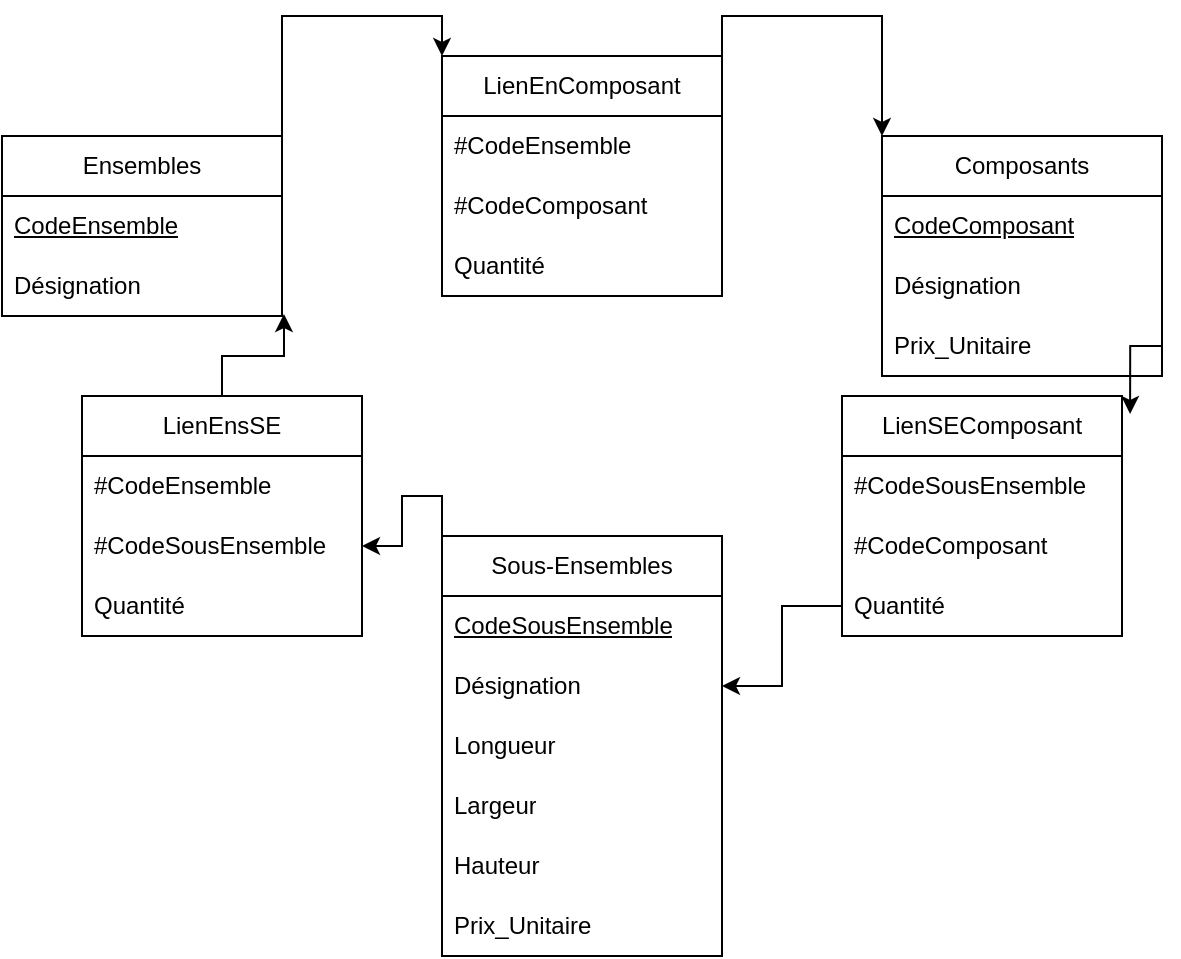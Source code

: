 <mxfile version="21.6.3" type="device">
  <diagram name="Page-1" id="o6u3XnCspXPUSue3W2f_">
    <mxGraphModel dx="698" dy="749" grid="1" gridSize="10" guides="1" tooltips="1" connect="1" arrows="1" fold="1" page="1" pageScale="1" pageWidth="827" pageHeight="1169" math="0" shadow="0">
      <root>
        <mxCell id="0" />
        <mxCell id="1" parent="0" />
        <mxCell id="3Ygba7Zgy7zeeDvcHO41-37" style="edgeStyle=orthogonalEdgeStyle;rounded=0;orthogonalLoop=1;jettySize=auto;html=1;exitX=1;exitY=0;exitDx=0;exitDy=0;entryX=0;entryY=0;entryDx=0;entryDy=0;" edge="1" parent="1" source="3Ygba7Zgy7zeeDvcHO41-1" target="3Ygba7Zgy7zeeDvcHO41-26">
          <mxGeometry relative="1" as="geometry" />
        </mxCell>
        <mxCell id="3Ygba7Zgy7zeeDvcHO41-1" value="Ensembles" style="swimlane;fontStyle=0;childLayout=stackLayout;horizontal=1;startSize=30;horizontalStack=0;resizeParent=1;resizeParentMax=0;resizeLast=0;collapsible=1;marginBottom=0;whiteSpace=wrap;html=1;" vertex="1" parent="1">
          <mxGeometry x="110" y="120" width="140" height="90" as="geometry" />
        </mxCell>
        <mxCell id="3Ygba7Zgy7zeeDvcHO41-2" value="&lt;u&gt;CodeEnsemble&lt;/u&gt;" style="text;strokeColor=none;fillColor=none;align=left;verticalAlign=middle;spacingLeft=4;spacingRight=4;overflow=hidden;points=[[0,0.5],[1,0.5]];portConstraint=eastwest;rotatable=0;whiteSpace=wrap;html=1;" vertex="1" parent="3Ygba7Zgy7zeeDvcHO41-1">
          <mxGeometry y="30" width="140" height="30" as="geometry" />
        </mxCell>
        <mxCell id="3Ygba7Zgy7zeeDvcHO41-3" value="Désignation" style="text;strokeColor=none;fillColor=none;align=left;verticalAlign=middle;spacingLeft=4;spacingRight=4;overflow=hidden;points=[[0,0.5],[1,0.5]];portConstraint=eastwest;rotatable=0;whiteSpace=wrap;html=1;" vertex="1" parent="3Ygba7Zgy7zeeDvcHO41-1">
          <mxGeometry y="60" width="140" height="30" as="geometry" />
        </mxCell>
        <mxCell id="3Ygba7Zgy7zeeDvcHO41-35" style="edgeStyle=orthogonalEdgeStyle;rounded=0;orthogonalLoop=1;jettySize=auto;html=1;exitX=0;exitY=0;exitDx=0;exitDy=0;entryX=1;entryY=0.5;entryDx=0;entryDy=0;" edge="1" parent="1" source="3Ygba7Zgy7zeeDvcHO41-6" target="3Ygba7Zgy7zeeDvcHO41-24">
          <mxGeometry relative="1" as="geometry" />
        </mxCell>
        <mxCell id="3Ygba7Zgy7zeeDvcHO41-6" value="Sous-Ensembles" style="swimlane;fontStyle=0;childLayout=stackLayout;horizontal=1;startSize=30;horizontalStack=0;resizeParent=1;resizeParentMax=0;resizeLast=0;collapsible=1;marginBottom=0;whiteSpace=wrap;html=1;" vertex="1" parent="1">
          <mxGeometry x="330" y="320" width="140" height="210" as="geometry" />
        </mxCell>
        <mxCell id="3Ygba7Zgy7zeeDvcHO41-7" value="&lt;u&gt;CodeSousEnsemble&lt;/u&gt;" style="text;strokeColor=none;fillColor=none;align=left;verticalAlign=middle;spacingLeft=4;spacingRight=4;overflow=hidden;points=[[0,0.5],[1,0.5]];portConstraint=eastwest;rotatable=0;whiteSpace=wrap;html=1;" vertex="1" parent="3Ygba7Zgy7zeeDvcHO41-6">
          <mxGeometry y="30" width="140" height="30" as="geometry" />
        </mxCell>
        <mxCell id="3Ygba7Zgy7zeeDvcHO41-14" value="Désignation" style="text;strokeColor=none;fillColor=none;align=left;verticalAlign=middle;spacingLeft=4;spacingRight=4;overflow=hidden;points=[[0,0.5],[1,0.5]];portConstraint=eastwest;rotatable=0;whiteSpace=wrap;html=1;" vertex="1" parent="3Ygba7Zgy7zeeDvcHO41-6">
          <mxGeometry y="60" width="140" height="30" as="geometry" />
        </mxCell>
        <mxCell id="3Ygba7Zgy7zeeDvcHO41-8" value="Longueur" style="text;strokeColor=none;fillColor=none;align=left;verticalAlign=middle;spacingLeft=4;spacingRight=4;overflow=hidden;points=[[0,0.5],[1,0.5]];portConstraint=eastwest;rotatable=0;whiteSpace=wrap;html=1;" vertex="1" parent="3Ygba7Zgy7zeeDvcHO41-6">
          <mxGeometry y="90" width="140" height="30" as="geometry" />
        </mxCell>
        <mxCell id="3Ygba7Zgy7zeeDvcHO41-9" value="Largeur" style="text;strokeColor=none;fillColor=none;align=left;verticalAlign=middle;spacingLeft=4;spacingRight=4;overflow=hidden;points=[[0,0.5],[1,0.5]];portConstraint=eastwest;rotatable=0;whiteSpace=wrap;html=1;" vertex="1" parent="3Ygba7Zgy7zeeDvcHO41-6">
          <mxGeometry y="120" width="140" height="30" as="geometry" />
        </mxCell>
        <mxCell id="3Ygba7Zgy7zeeDvcHO41-12" value="Hauteur" style="text;strokeColor=none;fillColor=none;align=left;verticalAlign=middle;spacingLeft=4;spacingRight=4;overflow=hidden;points=[[0,0.5],[1,0.5]];portConstraint=eastwest;rotatable=0;whiteSpace=wrap;html=1;" vertex="1" parent="3Ygba7Zgy7zeeDvcHO41-6">
          <mxGeometry y="150" width="140" height="30" as="geometry" />
        </mxCell>
        <mxCell id="3Ygba7Zgy7zeeDvcHO41-13" value="Prix_Unitaire" style="text;strokeColor=none;fillColor=none;align=left;verticalAlign=middle;spacingLeft=4;spacingRight=4;overflow=hidden;points=[[0,0.5],[1,0.5]];portConstraint=eastwest;rotatable=0;whiteSpace=wrap;html=1;" vertex="1" parent="3Ygba7Zgy7zeeDvcHO41-6">
          <mxGeometry y="180" width="140" height="30" as="geometry" />
        </mxCell>
        <mxCell id="3Ygba7Zgy7zeeDvcHO41-15" value="Composants" style="swimlane;fontStyle=0;childLayout=stackLayout;horizontal=1;startSize=30;horizontalStack=0;resizeParent=1;resizeParentMax=0;resizeLast=0;collapsible=1;marginBottom=0;whiteSpace=wrap;html=1;" vertex="1" parent="1">
          <mxGeometry x="550" y="120" width="140" height="120" as="geometry" />
        </mxCell>
        <mxCell id="3Ygba7Zgy7zeeDvcHO41-16" value="&lt;u&gt;CodeComposant&lt;/u&gt;" style="text;strokeColor=none;fillColor=none;align=left;verticalAlign=middle;spacingLeft=4;spacingRight=4;overflow=hidden;points=[[0,0.5],[1,0.5]];portConstraint=eastwest;rotatable=0;whiteSpace=wrap;html=1;" vertex="1" parent="3Ygba7Zgy7zeeDvcHO41-15">
          <mxGeometry y="30" width="140" height="30" as="geometry" />
        </mxCell>
        <mxCell id="3Ygba7Zgy7zeeDvcHO41-19" value="Désignation" style="text;strokeColor=none;fillColor=none;align=left;verticalAlign=middle;spacingLeft=4;spacingRight=4;overflow=hidden;points=[[0,0.5],[1,0.5]];portConstraint=eastwest;rotatable=0;whiteSpace=wrap;html=1;" vertex="1" parent="3Ygba7Zgy7zeeDvcHO41-15">
          <mxGeometry y="60" width="140" height="30" as="geometry" />
        </mxCell>
        <mxCell id="3Ygba7Zgy7zeeDvcHO41-20" value="Prix_Unitaire" style="text;strokeColor=none;fillColor=none;align=left;verticalAlign=middle;spacingLeft=4;spacingRight=4;overflow=hidden;points=[[0,0.5],[1,0.5]];portConstraint=eastwest;rotatable=0;whiteSpace=wrap;html=1;" vertex="1" parent="3Ygba7Zgy7zeeDvcHO41-15">
          <mxGeometry y="90" width="140" height="30" as="geometry" />
        </mxCell>
        <mxCell id="3Ygba7Zgy7zeeDvcHO41-36" style="edgeStyle=orthogonalEdgeStyle;rounded=0;orthogonalLoop=1;jettySize=auto;html=1;exitX=0.5;exitY=0;exitDx=0;exitDy=0;entryX=1.007;entryY=0.967;entryDx=0;entryDy=0;entryPerimeter=0;" edge="1" parent="1" source="3Ygba7Zgy7zeeDvcHO41-22" target="3Ygba7Zgy7zeeDvcHO41-3">
          <mxGeometry relative="1" as="geometry" />
        </mxCell>
        <mxCell id="3Ygba7Zgy7zeeDvcHO41-22" value="LienEnsSE" style="swimlane;fontStyle=0;childLayout=stackLayout;horizontal=1;startSize=30;horizontalStack=0;resizeParent=1;resizeParentMax=0;resizeLast=0;collapsible=1;marginBottom=0;whiteSpace=wrap;html=1;" vertex="1" parent="1">
          <mxGeometry x="150" y="250" width="140" height="120" as="geometry" />
        </mxCell>
        <mxCell id="3Ygba7Zgy7zeeDvcHO41-23" value="#CodeEnsemble" style="text;strokeColor=none;fillColor=none;align=left;verticalAlign=middle;spacingLeft=4;spacingRight=4;overflow=hidden;points=[[0,0.5],[1,0.5]];portConstraint=eastwest;rotatable=0;whiteSpace=wrap;html=1;" vertex="1" parent="3Ygba7Zgy7zeeDvcHO41-22">
          <mxGeometry y="30" width="140" height="30" as="geometry" />
        </mxCell>
        <mxCell id="3Ygba7Zgy7zeeDvcHO41-24" value="#CodeSousEnsemble" style="text;strokeColor=none;fillColor=none;align=left;verticalAlign=middle;spacingLeft=4;spacingRight=4;overflow=hidden;points=[[0,0.5],[1,0.5]];portConstraint=eastwest;rotatable=0;whiteSpace=wrap;html=1;" vertex="1" parent="3Ygba7Zgy7zeeDvcHO41-22">
          <mxGeometry y="60" width="140" height="30" as="geometry" />
        </mxCell>
        <mxCell id="3Ygba7Zgy7zeeDvcHO41-25" value="Quantité" style="text;strokeColor=none;fillColor=none;align=left;verticalAlign=middle;spacingLeft=4;spacingRight=4;overflow=hidden;points=[[0,0.5],[1,0.5]];portConstraint=eastwest;rotatable=0;whiteSpace=wrap;html=1;" vertex="1" parent="3Ygba7Zgy7zeeDvcHO41-22">
          <mxGeometry y="90" width="140" height="30" as="geometry" />
        </mxCell>
        <mxCell id="3Ygba7Zgy7zeeDvcHO41-38" style="edgeStyle=orthogonalEdgeStyle;rounded=0;orthogonalLoop=1;jettySize=auto;html=1;exitX=1;exitY=0;exitDx=0;exitDy=0;entryX=0;entryY=0;entryDx=0;entryDy=0;" edge="1" parent="1" source="3Ygba7Zgy7zeeDvcHO41-26" target="3Ygba7Zgy7zeeDvcHO41-15">
          <mxGeometry relative="1" as="geometry" />
        </mxCell>
        <mxCell id="3Ygba7Zgy7zeeDvcHO41-26" value="LienEnComposant" style="swimlane;fontStyle=0;childLayout=stackLayout;horizontal=1;startSize=30;horizontalStack=0;resizeParent=1;resizeParentMax=0;resizeLast=0;collapsible=1;marginBottom=0;whiteSpace=wrap;html=1;" vertex="1" parent="1">
          <mxGeometry x="330" y="80" width="140" height="120" as="geometry" />
        </mxCell>
        <mxCell id="3Ygba7Zgy7zeeDvcHO41-27" value="#CodeEnsemble" style="text;strokeColor=none;fillColor=none;align=left;verticalAlign=middle;spacingLeft=4;spacingRight=4;overflow=hidden;points=[[0,0.5],[1,0.5]];portConstraint=eastwest;rotatable=0;whiteSpace=wrap;html=1;" vertex="1" parent="3Ygba7Zgy7zeeDvcHO41-26">
          <mxGeometry y="30" width="140" height="30" as="geometry" />
        </mxCell>
        <mxCell id="3Ygba7Zgy7zeeDvcHO41-28" value="#CodeComposant" style="text;strokeColor=none;fillColor=none;align=left;verticalAlign=middle;spacingLeft=4;spacingRight=4;overflow=hidden;points=[[0,0.5],[1,0.5]];portConstraint=eastwest;rotatable=0;whiteSpace=wrap;html=1;" vertex="1" parent="3Ygba7Zgy7zeeDvcHO41-26">
          <mxGeometry y="60" width="140" height="30" as="geometry" />
        </mxCell>
        <mxCell id="3Ygba7Zgy7zeeDvcHO41-29" value="Quantité" style="text;strokeColor=none;fillColor=none;align=left;verticalAlign=middle;spacingLeft=4;spacingRight=4;overflow=hidden;points=[[0,0.5],[1,0.5]];portConstraint=eastwest;rotatable=0;whiteSpace=wrap;html=1;" vertex="1" parent="3Ygba7Zgy7zeeDvcHO41-26">
          <mxGeometry y="90" width="140" height="30" as="geometry" />
        </mxCell>
        <mxCell id="3Ygba7Zgy7zeeDvcHO41-31" value="LienSEComposant" style="swimlane;fontStyle=0;childLayout=stackLayout;horizontal=1;startSize=30;horizontalStack=0;resizeParent=1;resizeParentMax=0;resizeLast=0;collapsible=1;marginBottom=0;whiteSpace=wrap;html=1;" vertex="1" parent="1">
          <mxGeometry x="530" y="250" width="140" height="120" as="geometry" />
        </mxCell>
        <mxCell id="3Ygba7Zgy7zeeDvcHO41-33" value="#CodeSousEnsemble" style="text;strokeColor=none;fillColor=none;align=left;verticalAlign=middle;spacingLeft=4;spacingRight=4;overflow=hidden;points=[[0,0.5],[1,0.5]];portConstraint=eastwest;rotatable=0;whiteSpace=wrap;html=1;" vertex="1" parent="3Ygba7Zgy7zeeDvcHO41-31">
          <mxGeometry y="30" width="140" height="30" as="geometry" />
        </mxCell>
        <mxCell id="3Ygba7Zgy7zeeDvcHO41-32" value="#CodeComposant" style="text;strokeColor=none;fillColor=none;align=left;verticalAlign=middle;spacingLeft=4;spacingRight=4;overflow=hidden;points=[[0,0.5],[1,0.5]];portConstraint=eastwest;rotatable=0;whiteSpace=wrap;html=1;" vertex="1" parent="3Ygba7Zgy7zeeDvcHO41-31">
          <mxGeometry y="60" width="140" height="30" as="geometry" />
        </mxCell>
        <mxCell id="3Ygba7Zgy7zeeDvcHO41-34" value="Quantité" style="text;strokeColor=none;fillColor=none;align=left;verticalAlign=middle;spacingLeft=4;spacingRight=4;overflow=hidden;points=[[0,0.5],[1,0.5]];portConstraint=eastwest;rotatable=0;whiteSpace=wrap;html=1;" vertex="1" parent="3Ygba7Zgy7zeeDvcHO41-31">
          <mxGeometry y="90" width="140" height="30" as="geometry" />
        </mxCell>
        <mxCell id="3Ygba7Zgy7zeeDvcHO41-39" style="edgeStyle=orthogonalEdgeStyle;rounded=0;orthogonalLoop=1;jettySize=auto;html=1;exitX=1;exitY=0.5;exitDx=0;exitDy=0;entryX=1.029;entryY=0.075;entryDx=0;entryDy=0;entryPerimeter=0;" edge="1" parent="1" source="3Ygba7Zgy7zeeDvcHO41-20" target="3Ygba7Zgy7zeeDvcHO41-31">
          <mxGeometry relative="1" as="geometry" />
        </mxCell>
        <mxCell id="3Ygba7Zgy7zeeDvcHO41-40" style="edgeStyle=orthogonalEdgeStyle;rounded=0;orthogonalLoop=1;jettySize=auto;html=1;exitX=0;exitY=0.5;exitDx=0;exitDy=0;entryX=1;entryY=0.5;entryDx=0;entryDy=0;" edge="1" parent="1" source="3Ygba7Zgy7zeeDvcHO41-34" target="3Ygba7Zgy7zeeDvcHO41-14">
          <mxGeometry relative="1" as="geometry" />
        </mxCell>
      </root>
    </mxGraphModel>
  </diagram>
</mxfile>
